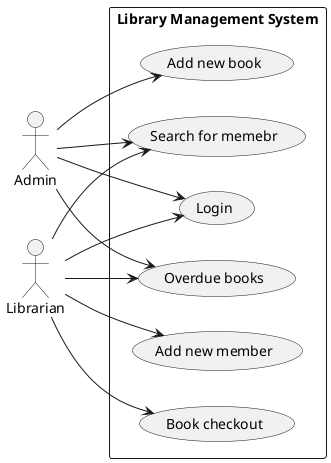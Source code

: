 @startuml "LibraryManagementSystem"

left to right direction

actor Admin
actor Librarian

rectangle "Library Management System" {
  usecase "Login" as UC1
  usecase "Add new book" as UC2
  usecase "Add new member" as UC3
  usecase "Book checkout" as UC4
  usecase "Search for memebr" as UC5
  usecase "Overdue books" as UC6
}

Admin --> UC1
Admin --> UC2
Admin --> UC5
Admin --> UC6

Librarian --> UC1
Librarian --> UC3
Librarian --> UC4
Librarian --> UC5
Librarian --> UC6

@enduml

